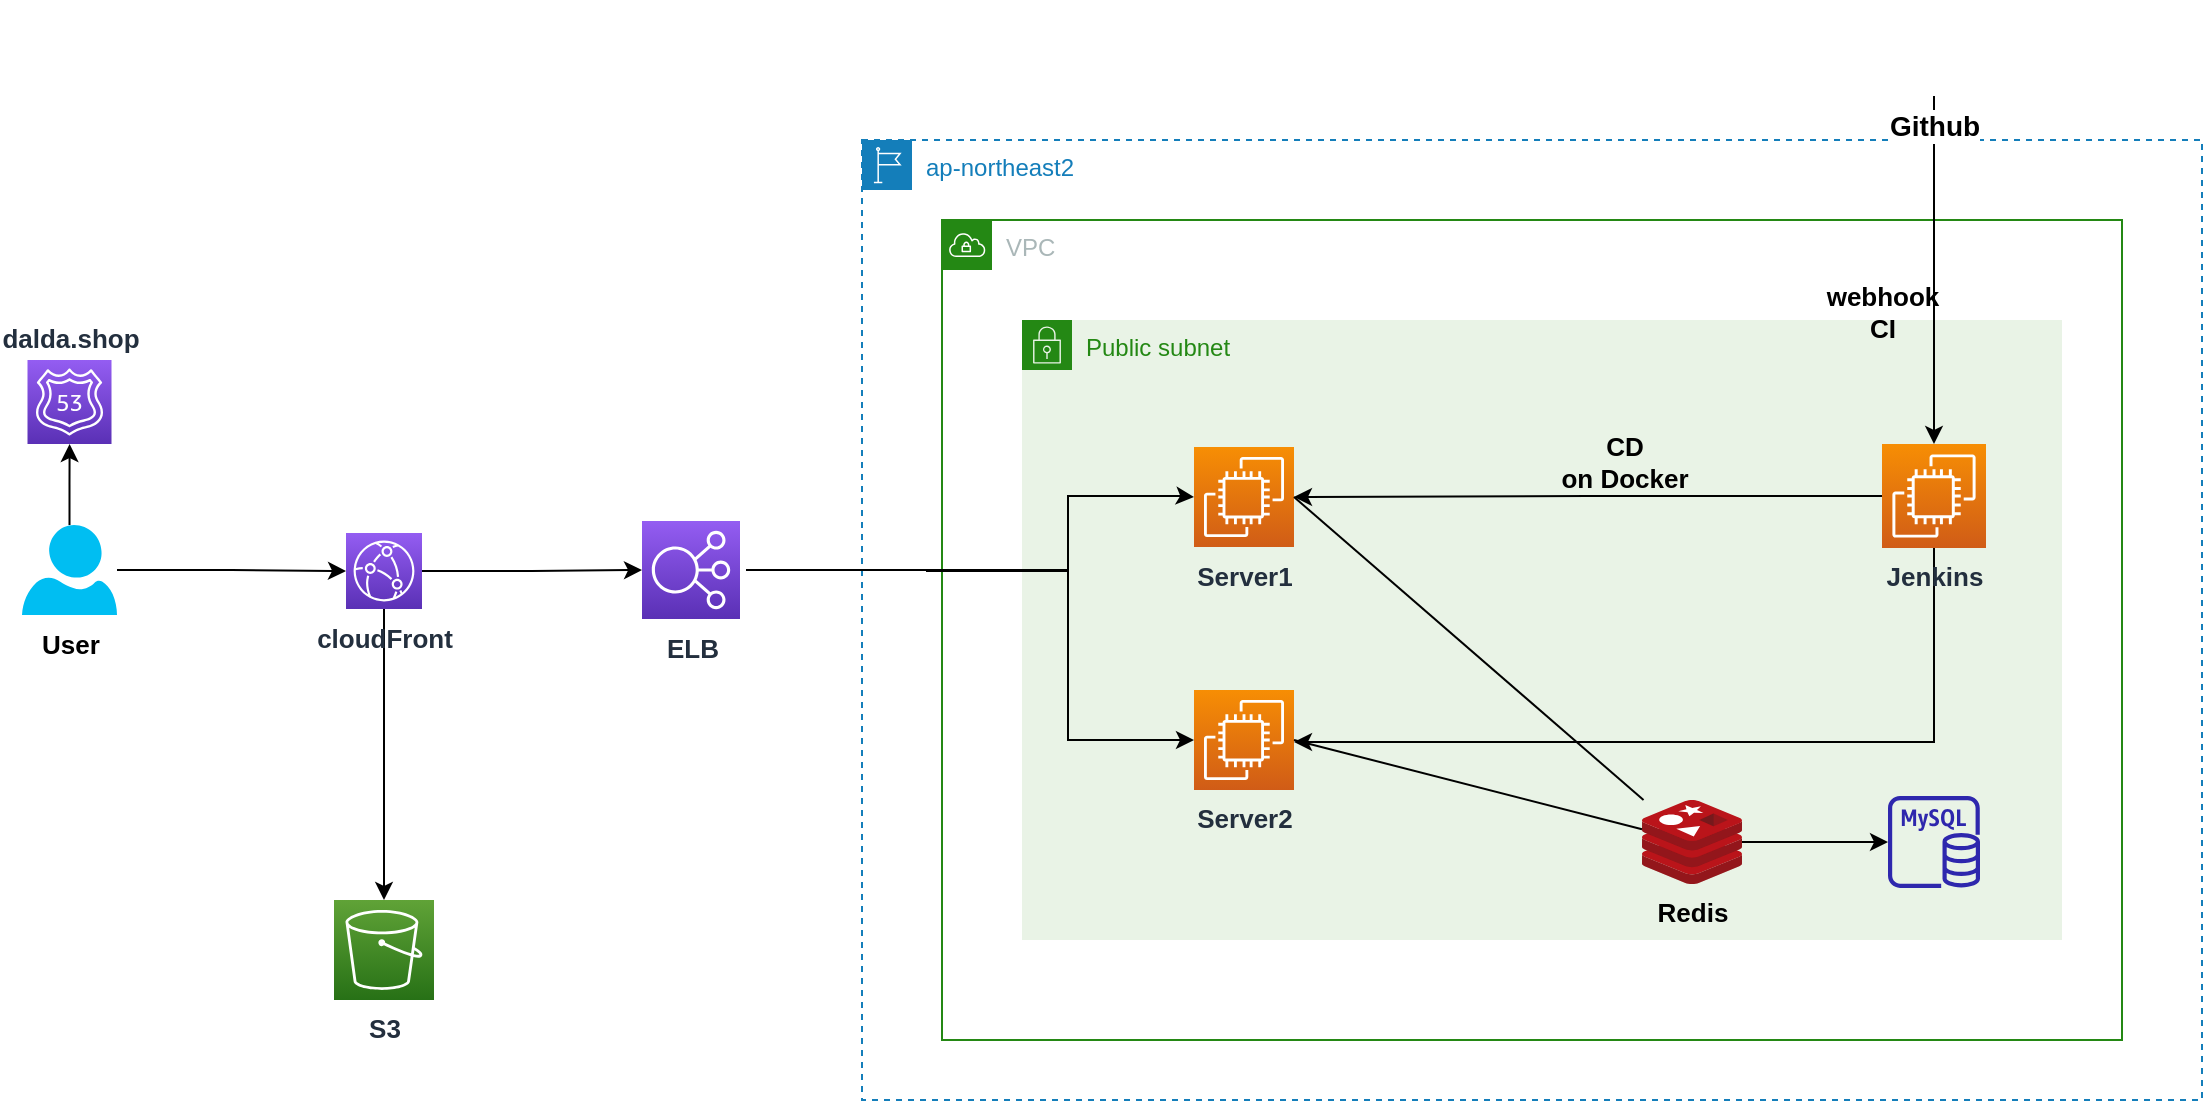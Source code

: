 <mxfile version="20.2.4" type="github">
  <diagram id="uZk1RKuiWEZyAYKwDE1Y" name="페이지-1">
    <mxGraphModel dx="2100" dy="759" grid="1" gridSize="10" guides="1" tooltips="1" connect="1" arrows="1" fold="1" page="1" pageScale="1" pageWidth="827" pageHeight="1169" math="0" shadow="0">
      <root>
        <mxCell id="0" />
        <mxCell id="1" parent="0" />
        <mxCell id="GG2P7iOBwu5DhiZd1Pa6-12" value="ap-northeast2" style="points=[[0,0],[0.25,0],[0.5,0],[0.75,0],[1,0],[1,0.25],[1,0.5],[1,0.75],[1,1],[0.75,1],[0.5,1],[0.25,1],[0,1],[0,0.75],[0,0.5],[0,0.25]];outlineConnect=0;gradientColor=none;html=1;whiteSpace=wrap;fontSize=12;fontStyle=0;container=1;pointerEvents=0;collapsible=0;recursiveResize=0;shape=mxgraph.aws4.group;grIcon=mxgraph.aws4.group_region;strokeColor=#147EBA;fillColor=none;verticalAlign=top;align=left;spacingLeft=30;fontColor=#147EBA;dashed=1;" vertex="1" parent="1">
          <mxGeometry x="220" y="90" width="670" height="480" as="geometry" />
        </mxCell>
        <mxCell id="GG2P7iOBwu5DhiZd1Pa6-13" value="VPC" style="points=[[0,0],[0.25,0],[0.5,0],[0.75,0],[1,0],[1,0.25],[1,0.5],[1,0.75],[1,1],[0.75,1],[0.5,1],[0.25,1],[0,1],[0,0.75],[0,0.5],[0,0.25]];outlineConnect=0;gradientColor=none;html=1;whiteSpace=wrap;fontSize=12;fontStyle=0;container=1;pointerEvents=0;collapsible=0;recursiveResize=0;shape=mxgraph.aws4.group;grIcon=mxgraph.aws4.group_vpc;strokeColor=#248814;fillColor=none;verticalAlign=top;align=left;spacingLeft=30;fontColor=#AAB7B8;dashed=0;" vertex="1" parent="GG2P7iOBwu5DhiZd1Pa6-12">
          <mxGeometry x="40" y="40" width="590" height="410" as="geometry" />
        </mxCell>
        <mxCell id="GG2P7iOBwu5DhiZd1Pa6-14" value="Public subnet" style="points=[[0,0],[0.25,0],[0.5,0],[0.75,0],[1,0],[1,0.25],[1,0.5],[1,0.75],[1,1],[0.75,1],[0.5,1],[0.25,1],[0,1],[0,0.75],[0,0.5],[0,0.25]];outlineConnect=0;gradientColor=none;html=1;whiteSpace=wrap;fontSize=12;fontStyle=0;container=1;pointerEvents=0;collapsible=0;recursiveResize=0;shape=mxgraph.aws4.group;grIcon=mxgraph.aws4.group_security_group;grStroke=0;strokeColor=#248814;fillColor=#E9F3E6;verticalAlign=top;align=left;spacingLeft=30;fontColor=#248814;dashed=0;" vertex="1" parent="GG2P7iOBwu5DhiZd1Pa6-13">
          <mxGeometry x="40" y="50" width="520" height="310" as="geometry" />
        </mxCell>
        <mxCell id="GG2P7iOBwu5DhiZd1Pa6-15" value="&lt;b&gt;&lt;font style=&quot;font-size: 13px;&quot;&gt;Server1&lt;/font&gt;&lt;/b&gt;" style="sketch=0;points=[[0,0,0],[0.25,0,0],[0.5,0,0],[0.75,0,0],[1,0,0],[0,1,0],[0.25,1,0],[0.5,1,0],[0.75,1,0],[1,1,0],[0,0.25,0],[0,0.5,0],[0,0.75,0],[1,0.25,0],[1,0.5,0],[1,0.75,0]];outlineConnect=0;fontColor=#232F3E;gradientColor=#F78E04;gradientDirection=north;fillColor=#D05C17;strokeColor=#ffffff;dashed=0;verticalLabelPosition=bottom;verticalAlign=top;align=center;html=1;fontSize=12;fontStyle=0;aspect=fixed;shape=mxgraph.aws4.resourceIcon;resIcon=mxgraph.aws4.ec2;" vertex="1" parent="GG2P7iOBwu5DhiZd1Pa6-14">
          <mxGeometry x="86" y="63.5" width="50" height="50" as="geometry" />
        </mxCell>
        <mxCell id="GG2P7iOBwu5DhiZd1Pa6-20" value="&lt;font style=&quot;font-size: 13px;&quot;&gt;&lt;b&gt;Server2&lt;/b&gt;&lt;/font&gt;" style="sketch=0;points=[[0,0,0],[0.25,0,0],[0.5,0,0],[0.75,0,0],[1,0,0],[0,1,0],[0.25,1,0],[0.5,1,0],[0.75,1,0],[1,1,0],[0,0.25,0],[0,0.5,0],[0,0.75,0],[1,0.25,0],[1,0.5,0],[1,0.75,0]];outlineConnect=0;fontColor=#232F3E;gradientColor=#F78E04;gradientDirection=north;fillColor=#D05C17;strokeColor=#ffffff;dashed=0;verticalLabelPosition=bottom;verticalAlign=top;align=center;html=1;fontSize=12;fontStyle=0;aspect=fixed;shape=mxgraph.aws4.resourceIcon;resIcon=mxgraph.aws4.ec2;" vertex="1" parent="GG2P7iOBwu5DhiZd1Pa6-14">
          <mxGeometry x="86" y="185" width="50" height="50" as="geometry" />
        </mxCell>
        <mxCell id="GG2P7iOBwu5DhiZd1Pa6-50" style="edgeStyle=orthogonalEdgeStyle;rounded=0;orthogonalLoop=1;jettySize=auto;html=1;" edge="1" parent="GG2P7iOBwu5DhiZd1Pa6-14" source="GG2P7iOBwu5DhiZd1Pa6-35" target="GG2P7iOBwu5DhiZd1Pa6-48">
          <mxGeometry relative="1" as="geometry" />
        </mxCell>
        <mxCell id="GG2P7iOBwu5DhiZd1Pa6-35" value="&lt;b&gt;&lt;font style=&quot;font-size: 13px;&quot;&gt;Redis&lt;/font&gt;&lt;/b&gt;" style="sketch=0;aspect=fixed;html=1;points=[];align=center;image;fontSize=12;image=img/lib/mscae/Cache_Redis_Product.svg;labelBackgroundColor=none;" vertex="1" parent="GG2P7iOBwu5DhiZd1Pa6-14">
          <mxGeometry x="310" y="240" width="50" height="42" as="geometry" />
        </mxCell>
        <mxCell id="GG2P7iOBwu5DhiZd1Pa6-42" style="edgeStyle=orthogonalEdgeStyle;rounded=0;orthogonalLoop=1;jettySize=auto;html=1;labelPosition=center;verticalLabelPosition=top;align=center;verticalAlign=bottom;" edge="1" parent="GG2P7iOBwu5DhiZd1Pa6-14" source="GG2P7iOBwu5DhiZd1Pa6-36" target="GG2P7iOBwu5DhiZd1Pa6-15">
          <mxGeometry relative="1" as="geometry" />
        </mxCell>
        <mxCell id="GG2P7iOBwu5DhiZd1Pa6-43" style="edgeStyle=orthogonalEdgeStyle;rounded=0;orthogonalLoop=1;jettySize=auto;html=1;labelPosition=center;verticalLabelPosition=top;align=center;verticalAlign=bottom;exitX=0.5;exitY=1;exitDx=0;exitDy=0;exitPerimeter=0;" edge="1" parent="GG2P7iOBwu5DhiZd1Pa6-14" source="GG2P7iOBwu5DhiZd1Pa6-36">
          <mxGeometry relative="1" as="geometry">
            <mxPoint x="461" y="96" as="sourcePoint" />
            <mxPoint x="136" y="211" as="targetPoint" />
            <Array as="points">
              <mxPoint x="456" y="211" />
            </Array>
          </mxGeometry>
        </mxCell>
        <mxCell id="GG2P7iOBwu5DhiZd1Pa6-44" value="CD&lt;br style=&quot;font-size: 13px;&quot;&gt;on Docker" style="edgeLabel;html=1;align=center;verticalAlign=middle;resizable=0;points=[];labelBackgroundColor=none;fontStyle=1;fontSize=13;" vertex="1" connectable="0" parent="GG2P7iOBwu5DhiZd1Pa6-43">
          <mxGeometry x="-0.383" y="1" relative="1" as="geometry">
            <mxPoint x="-124" y="-141" as="offset" />
          </mxGeometry>
        </mxCell>
        <mxCell id="GG2P7iOBwu5DhiZd1Pa6-36" value="&lt;b&gt;&lt;font style=&quot;font-size: 13px;&quot;&gt;Jenkins&lt;/font&gt;&lt;/b&gt;" style="sketch=0;points=[[0,0,0],[0.25,0,0],[0.5,0,0],[0.75,0,0],[1,0,0],[0,1,0],[0.25,1,0],[0.5,1,0],[0.75,1,0],[1,1,0],[0,0.25,0],[0,0.5,0],[0,0.75,0],[1,0.25,0],[1,0.5,0],[1,0.75,0]];outlineConnect=0;fontColor=#232F3E;gradientColor=#F78E04;gradientDirection=north;fillColor=#D05C17;strokeColor=#ffffff;dashed=0;verticalLabelPosition=bottom;verticalAlign=top;align=center;html=1;fontSize=12;fontStyle=0;aspect=fixed;shape=mxgraph.aws4.resourceIcon;resIcon=mxgraph.aws4.ec2;" vertex="1" parent="GG2P7iOBwu5DhiZd1Pa6-14">
          <mxGeometry x="430" y="62" width="52" height="52" as="geometry" />
        </mxCell>
        <mxCell id="GG2P7iOBwu5DhiZd1Pa6-48" value="" style="sketch=0;outlineConnect=0;fontColor=#232F3E;gradientColor=none;fillColor=#2E27AD;strokeColor=none;dashed=0;verticalLabelPosition=bottom;verticalAlign=top;align=center;html=1;fontSize=12;fontStyle=0;aspect=fixed;pointerEvents=1;shape=mxgraph.aws4.rds_mysql_instance;labelBackgroundColor=none;" vertex="1" parent="GG2P7iOBwu5DhiZd1Pa6-14">
          <mxGeometry x="433" y="238" width="46" height="46" as="geometry" />
        </mxCell>
        <mxCell id="GG2P7iOBwu5DhiZd1Pa6-52" value="" style="endArrow=none;html=1;rounded=0;entryX=1;entryY=0.5;entryDx=0;entryDy=0;entryPerimeter=0;" edge="1" parent="GG2P7iOBwu5DhiZd1Pa6-14" source="GG2P7iOBwu5DhiZd1Pa6-35" target="GG2P7iOBwu5DhiZd1Pa6-15">
          <mxGeometry width="50" height="50" relative="1" as="geometry">
            <mxPoint x="236" y="191.513" as="sourcePoint" />
            <mxPoint x="66" y="93" as="targetPoint" />
          </mxGeometry>
        </mxCell>
        <mxCell id="GG2P7iOBwu5DhiZd1Pa6-54" value="" style="endArrow=none;html=1;rounded=0;exitX=1;exitY=0.5;exitDx=0;exitDy=0;exitPerimeter=0;" edge="1" parent="GG2P7iOBwu5DhiZd1Pa6-14" source="GG2P7iOBwu5DhiZd1Pa6-20" target="GG2P7iOBwu5DhiZd1Pa6-35">
          <mxGeometry width="50" height="50" relative="1" as="geometry">
            <mxPoint x="112" y="210" as="sourcePoint" />
            <mxPoint x="162" y="160" as="targetPoint" />
          </mxGeometry>
        </mxCell>
        <mxCell id="GG2P7iOBwu5DhiZd1Pa6-19" value="" style="edgeStyle=orthogonalEdgeStyle;rounded=0;orthogonalLoop=1;jettySize=auto;html=1;" edge="1" parent="1" source="GG2P7iOBwu5DhiZd1Pa6-16" target="GG2P7iOBwu5DhiZd1Pa6-18">
          <mxGeometry relative="1" as="geometry" />
        </mxCell>
        <mxCell id="GG2P7iOBwu5DhiZd1Pa6-24" style="edgeStyle=orthogonalEdgeStyle;rounded=0;orthogonalLoop=1;jettySize=auto;html=1;entryX=0;entryY=0.5;entryDx=0;entryDy=0;entryPerimeter=0;" edge="1" parent="1" source="GG2P7iOBwu5DhiZd1Pa6-16" target="GG2P7iOBwu5DhiZd1Pa6-23">
          <mxGeometry relative="1" as="geometry" />
        </mxCell>
        <mxCell id="GG2P7iOBwu5DhiZd1Pa6-16" value="User" style="verticalLabelPosition=bottom;html=1;verticalAlign=top;align=center;strokeColor=none;fillColor=#00BEF2;shape=mxgraph.azure.user;fontStyle=1;fontSize=13;" vertex="1" parent="1">
          <mxGeometry x="-200" y="282.5" width="47.5" height="45" as="geometry" />
        </mxCell>
        <mxCell id="GG2P7iOBwu5DhiZd1Pa6-18" value="dalda.shop" style="sketch=0;points=[[0,0,0],[0.25,0,0],[0.5,0,0],[0.75,0,0],[1,0,0],[0,1,0],[0.25,1,0],[0.5,1,0],[0.75,1,0],[1,1,0],[0,0.25,0],[0,0.5,0],[0,0.75,0],[1,0.25,0],[1,0.5,0],[1,0.75,0]];outlineConnect=0;fontColor=#232F3E;gradientColor=#945DF2;gradientDirection=north;fillColor=#5A30B5;strokeColor=#ffffff;dashed=0;verticalLabelPosition=top;verticalAlign=bottom;align=center;fontSize=13;fontStyle=1;aspect=fixed;shape=mxgraph.aws4.resourceIcon;resIcon=mxgraph.aws4.route_53;labelPosition=center;html=1;" vertex="1" parent="1">
          <mxGeometry x="-197.25" y="200" width="42" height="42" as="geometry" />
        </mxCell>
        <mxCell id="GG2P7iOBwu5DhiZd1Pa6-26" style="edgeStyle=orthogonalEdgeStyle;rounded=0;orthogonalLoop=1;jettySize=auto;html=1;" edge="1" parent="1" source="GG2P7iOBwu5DhiZd1Pa6-23" target="GG2P7iOBwu5DhiZd1Pa6-25">
          <mxGeometry relative="1" as="geometry" />
        </mxCell>
        <mxCell id="GG2P7iOBwu5DhiZd1Pa6-55" style="edgeStyle=orthogonalEdgeStyle;rounded=0;orthogonalLoop=1;jettySize=auto;html=1;" edge="1" parent="1" source="GG2P7iOBwu5DhiZd1Pa6-23" target="GG2P7iOBwu5DhiZd1Pa6-27">
          <mxGeometry relative="1" as="geometry" />
        </mxCell>
        <mxCell id="GG2P7iOBwu5DhiZd1Pa6-23" value="cloudFront" style="sketch=0;points=[[0,0,0],[0.25,0,0],[0.5,0,0],[0.75,0,0],[1,0,0],[0,1,0],[0.25,1,0],[0.5,1,0],[0.75,1,0],[1,1,0],[0,0.25,0],[0,0.5,0],[0,0.75,0],[1,0.25,0],[1,0.5,0],[1,0.75,0]];outlineConnect=0;fontColor=#232F3E;gradientColor=#945DF2;gradientDirection=north;fillColor=#5A30B5;strokeColor=#ffffff;dashed=0;verticalLabelPosition=bottom;verticalAlign=top;align=center;html=1;fontSize=13;fontStyle=1;aspect=fixed;shape=mxgraph.aws4.resourceIcon;resIcon=mxgraph.aws4.cloudfront;" vertex="1" parent="1">
          <mxGeometry x="-38" y="286.5" width="38" height="38" as="geometry" />
        </mxCell>
        <mxCell id="GG2P7iOBwu5DhiZd1Pa6-25" value="S3" style="sketch=0;points=[[0,0,0],[0.25,0,0],[0.5,0,0],[0.75,0,0],[1,0,0],[0,1,0],[0.25,1,0],[0.5,1,0],[0.75,1,0],[1,1,0],[0,0.25,0],[0,0.5,0],[0,0.75,0],[1,0.25,0],[1,0.5,0],[1,0.75,0]];outlineConnect=0;fontColor=#232F3E;gradientColor=#60A337;gradientDirection=north;fillColor=#277116;strokeColor=#ffffff;dashed=0;verticalLabelPosition=bottom;verticalAlign=top;align=center;html=1;fontSize=13;fontStyle=1;aspect=fixed;shape=mxgraph.aws4.resourceIcon;resIcon=mxgraph.aws4.s3;" vertex="1" parent="1">
          <mxGeometry x="-44" y="470" width="50" height="50" as="geometry" />
        </mxCell>
        <mxCell id="GG2P7iOBwu5DhiZd1Pa6-30" style="edgeStyle=orthogonalEdgeStyle;rounded=0;orthogonalLoop=1;jettySize=auto;html=1;entryX=0;entryY=0.5;entryDx=0;entryDy=0;entryPerimeter=0;" edge="1" parent="1" target="GG2P7iOBwu5DhiZd1Pa6-15">
          <mxGeometry relative="1" as="geometry">
            <mxPoint x="162" y="305" as="sourcePoint" />
            <mxPoint x="383" y="268" as="targetPoint" />
            <Array as="points">
              <mxPoint x="323" y="305" />
              <mxPoint x="323" y="268" />
              <mxPoint x="380" y="268" />
            </Array>
          </mxGeometry>
        </mxCell>
        <mxCell id="GG2P7iOBwu5DhiZd1Pa6-31" style="edgeStyle=orthogonalEdgeStyle;rounded=0;orthogonalLoop=1;jettySize=auto;html=1;entryX=0;entryY=0.5;entryDx=0;entryDy=0;entryPerimeter=0;" edge="1" parent="1" target="GG2P7iOBwu5DhiZd1Pa6-20">
          <mxGeometry relative="1" as="geometry">
            <mxPoint x="252" y="305.5" as="sourcePoint" />
            <mxPoint x="401" y="373" as="targetPoint" />
            <Array as="points">
              <mxPoint x="323" y="306" />
              <mxPoint x="323" y="390" />
              <mxPoint x="380" y="390" />
            </Array>
          </mxGeometry>
        </mxCell>
        <mxCell id="GG2P7iOBwu5DhiZd1Pa6-27" value="ELB" style="sketch=0;points=[[0,0,0],[0.25,0,0],[0.5,0,0],[0.75,0,0],[1,0,0],[0,1,0],[0.25,1,0],[0.5,1,0],[0.75,1,0],[1,1,0],[0,0.25,0],[0,0.5,0],[0,0.75,0],[1,0.25,0],[1,0.5,0],[1,0.75,0]];outlineConnect=0;fontColor=#232F3E;gradientColor=#945DF2;gradientDirection=north;fillColor=#5A30B5;strokeColor=#ffffff;dashed=0;verticalLabelPosition=bottom;verticalAlign=top;align=center;html=1;fontSize=13;fontStyle=1;aspect=fixed;shape=mxgraph.aws4.resourceIcon;resIcon=mxgraph.aws4.elastic_load_balancing;" vertex="1" parent="1">
          <mxGeometry x="110" y="280.5" width="49" height="49" as="geometry" />
        </mxCell>
        <mxCell id="GG2P7iOBwu5DhiZd1Pa6-40" style="edgeStyle=orthogonalEdgeStyle;rounded=0;orthogonalLoop=1;jettySize=auto;html=1;" edge="1" parent="1" source="GG2P7iOBwu5DhiZd1Pa6-38" target="GG2P7iOBwu5DhiZd1Pa6-36">
          <mxGeometry relative="1" as="geometry" />
        </mxCell>
        <mxCell id="GG2P7iOBwu5DhiZd1Pa6-41" value="webhook&lt;br style=&quot;font-size: 13px;&quot;&gt;CI" style="edgeLabel;html=1;align=center;verticalAlign=middle;resizable=0;points=[];labelBackgroundColor=none;fontSize=13;fontStyle=1" vertex="1" connectable="0" parent="GG2P7iOBwu5DhiZd1Pa6-40">
          <mxGeometry x="0.239" y="1" relative="1" as="geometry">
            <mxPoint x="-27" as="offset" />
          </mxGeometry>
        </mxCell>
        <mxCell id="GG2P7iOBwu5DhiZd1Pa6-38" value="&lt;b&gt;&lt;font style=&quot;font-size: 14px;&quot;&gt;Github&lt;/font&gt;&lt;/b&gt;" style="shape=image;html=1;verticalAlign=top;verticalLabelPosition=bottom;labelBackgroundColor=#ffffff;imageAspect=0;aspect=fixed;image=https://cdn4.iconfinder.com/data/icons/ionicons/512/icon-social-github-128.png" vertex="1" parent="1">
          <mxGeometry x="732" y="20" width="48" height="48" as="geometry" />
        </mxCell>
      </root>
    </mxGraphModel>
  </diagram>
</mxfile>
